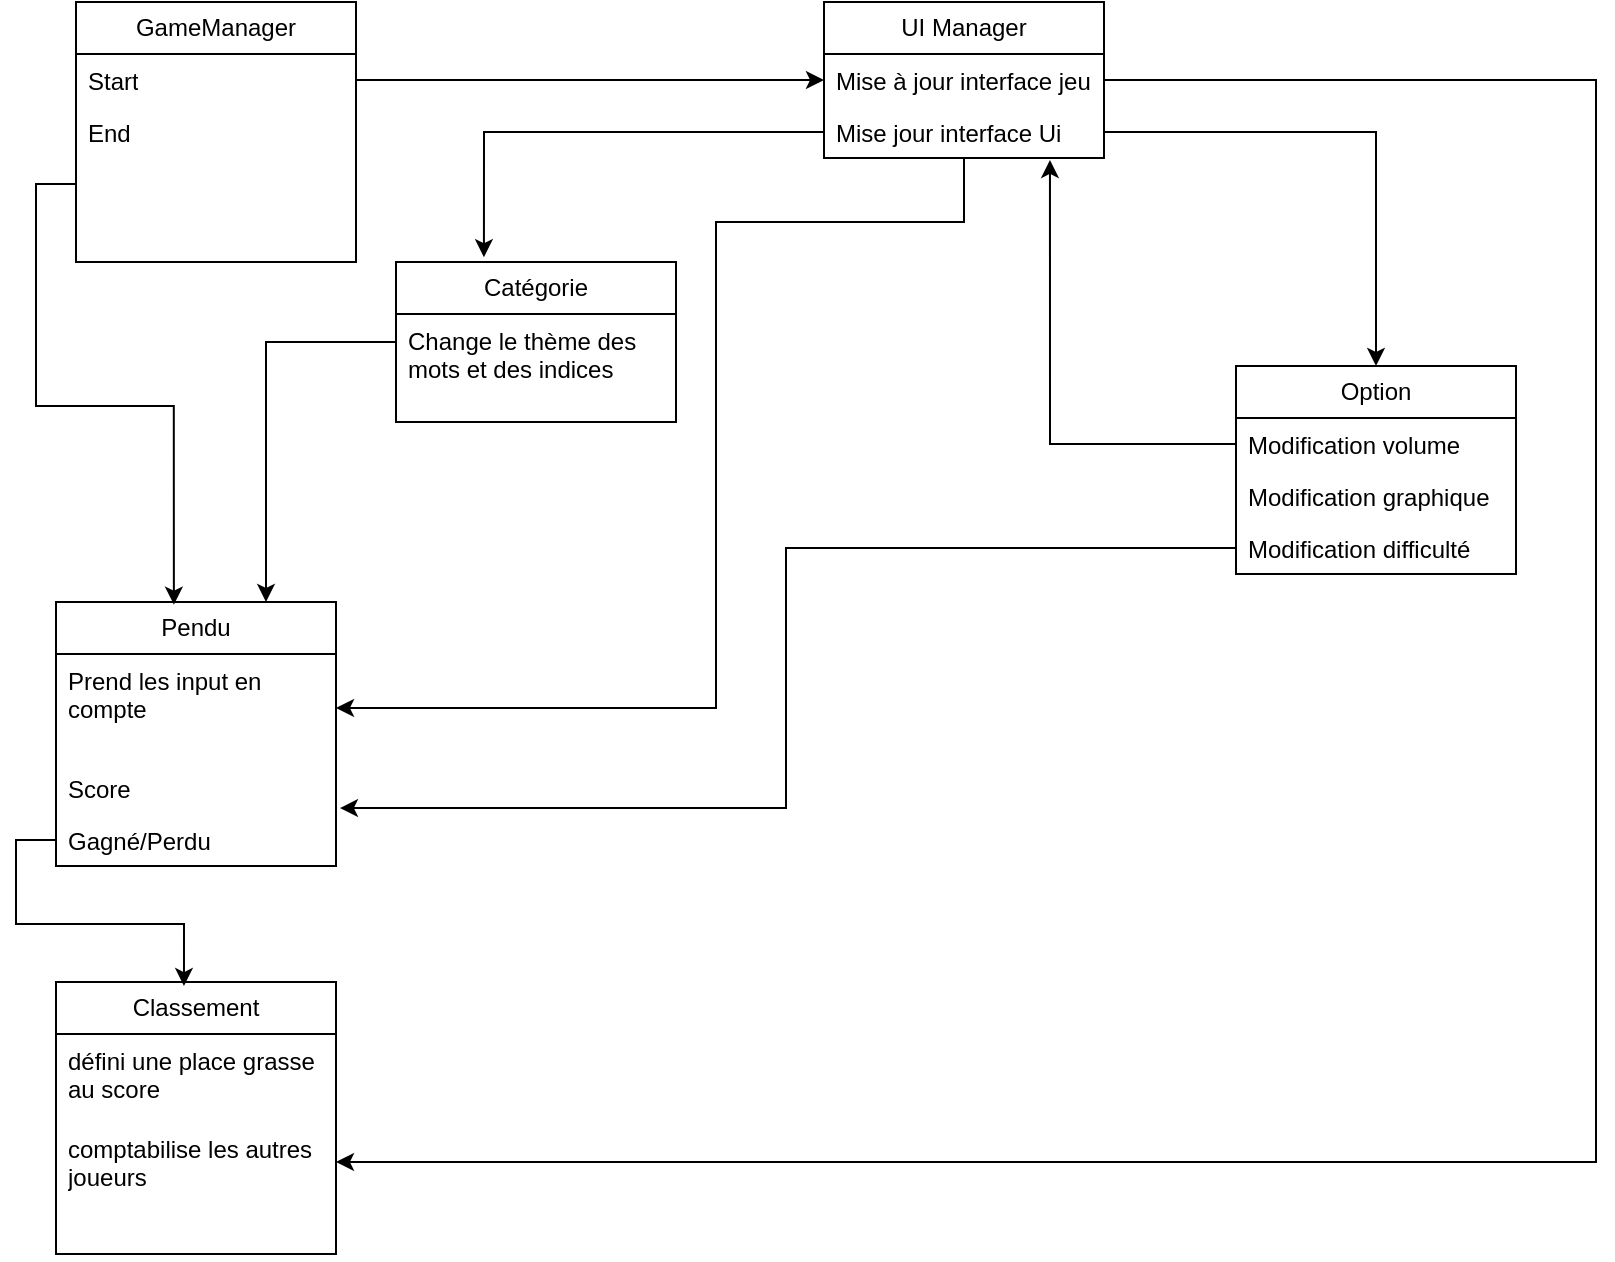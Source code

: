 <mxfile version="24.6.4" type="github">
  <diagram name="Page-1" id="pf-xBqknlcm4Sh5Qk7X0">
    <mxGraphModel dx="1393" dy="766" grid="1" gridSize="10" guides="1" tooltips="1" connect="1" arrows="1" fold="1" page="1" pageScale="1" pageWidth="827" pageHeight="1169" math="0" shadow="0">
      <root>
        <mxCell id="0" />
        <mxCell id="1" parent="0" />
        <mxCell id="hdKOSnpEBJkvAiNy6NFU-10" value="GameManager" style="swimlane;fontStyle=0;childLayout=stackLayout;horizontal=1;startSize=26;fillColor=none;horizontalStack=0;resizeParent=1;resizeParentMax=0;resizeLast=0;collapsible=1;marginBottom=0;whiteSpace=wrap;html=1;" vertex="1" parent="1">
          <mxGeometry x="40" y="20" width="140" height="130" as="geometry" />
        </mxCell>
        <mxCell id="hdKOSnpEBJkvAiNy6NFU-11" value="Start" style="text;strokeColor=none;fillColor=none;align=left;verticalAlign=top;spacingLeft=4;spacingRight=4;overflow=hidden;rotatable=0;points=[[0,0.5],[1,0.5]];portConstraint=eastwest;whiteSpace=wrap;html=1;" vertex="1" parent="hdKOSnpEBJkvAiNy6NFU-10">
          <mxGeometry y="26" width="140" height="26" as="geometry" />
        </mxCell>
        <mxCell id="hdKOSnpEBJkvAiNy6NFU-12" value="End" style="text;strokeColor=none;fillColor=none;align=left;verticalAlign=top;spacingLeft=4;spacingRight=4;overflow=hidden;rotatable=0;points=[[0,0.5],[1,0.5]];portConstraint=eastwest;whiteSpace=wrap;html=1;" vertex="1" parent="hdKOSnpEBJkvAiNy6NFU-10">
          <mxGeometry y="52" width="140" height="26" as="geometry" />
        </mxCell>
        <mxCell id="hdKOSnpEBJkvAiNy6NFU-13" value="&lt;div&gt;&lt;br&gt;&lt;/div&gt;" style="text;strokeColor=none;fillColor=none;align=left;verticalAlign=top;spacingLeft=4;spacingRight=4;overflow=hidden;rotatable=0;points=[[0,0.5],[1,0.5]];portConstraint=eastwest;whiteSpace=wrap;html=1;" vertex="1" parent="hdKOSnpEBJkvAiNy6NFU-10">
          <mxGeometry y="78" width="140" height="26" as="geometry" />
        </mxCell>
        <mxCell id="hdKOSnpEBJkvAiNy6NFU-22" value="&lt;div&gt;&lt;br&gt;&lt;/div&gt;" style="text;strokeColor=none;fillColor=none;align=left;verticalAlign=top;spacingLeft=4;spacingRight=4;overflow=hidden;rotatable=0;points=[[0,0.5],[1,0.5]];portConstraint=eastwest;whiteSpace=wrap;html=1;" vertex="1" parent="hdKOSnpEBJkvAiNy6NFU-10">
          <mxGeometry y="104" width="140" height="26" as="geometry" />
        </mxCell>
        <mxCell id="hdKOSnpEBJkvAiNy6NFU-14" value="UI Manager" style="swimlane;fontStyle=0;childLayout=stackLayout;horizontal=1;startSize=26;fillColor=none;horizontalStack=0;resizeParent=1;resizeParentMax=0;resizeLast=0;collapsible=1;marginBottom=0;whiteSpace=wrap;html=1;" vertex="1" parent="1">
          <mxGeometry x="414" y="20" width="140" height="78" as="geometry" />
        </mxCell>
        <mxCell id="hdKOSnpEBJkvAiNy6NFU-15" value="Mise à jour interface jeu" style="text;strokeColor=none;fillColor=none;align=left;verticalAlign=top;spacingLeft=4;spacingRight=4;overflow=hidden;rotatable=0;points=[[0,0.5],[1,0.5]];portConstraint=eastwest;whiteSpace=wrap;html=1;" vertex="1" parent="hdKOSnpEBJkvAiNy6NFU-14">
          <mxGeometry y="26" width="140" height="26" as="geometry" />
        </mxCell>
        <mxCell id="hdKOSnpEBJkvAiNy6NFU-17" value="Mise jour interface Ui" style="text;strokeColor=none;fillColor=none;align=left;verticalAlign=top;spacingLeft=4;spacingRight=4;overflow=hidden;rotatable=0;points=[[0,0.5],[1,0.5]];portConstraint=eastwest;whiteSpace=wrap;html=1;" vertex="1" parent="hdKOSnpEBJkvAiNy6NFU-14">
          <mxGeometry y="52" width="140" height="26" as="geometry" />
        </mxCell>
        <mxCell id="hdKOSnpEBJkvAiNy6NFU-18" value="Pendu" style="swimlane;fontStyle=0;childLayout=stackLayout;horizontal=1;startSize=26;fillColor=none;horizontalStack=0;resizeParent=1;resizeParentMax=0;resizeLast=0;collapsible=1;marginBottom=0;whiteSpace=wrap;html=1;" vertex="1" parent="1">
          <mxGeometry x="30" y="320" width="140" height="132" as="geometry" />
        </mxCell>
        <mxCell id="hdKOSnpEBJkvAiNy6NFU-19" value="Prend les input en compte" style="text;strokeColor=none;fillColor=none;align=left;verticalAlign=top;spacingLeft=4;spacingRight=4;overflow=hidden;rotatable=0;points=[[0,0.5],[1,0.5]];portConstraint=eastwest;whiteSpace=wrap;html=1;" vertex="1" parent="hdKOSnpEBJkvAiNy6NFU-18">
          <mxGeometry y="26" width="140" height="54" as="geometry" />
        </mxCell>
        <mxCell id="hdKOSnpEBJkvAiNy6NFU-20" value="Score" style="text;strokeColor=none;fillColor=none;align=left;verticalAlign=top;spacingLeft=4;spacingRight=4;overflow=hidden;rotatable=0;points=[[0,0.5],[1,0.5]];portConstraint=eastwest;whiteSpace=wrap;html=1;" vertex="1" parent="hdKOSnpEBJkvAiNy6NFU-18">
          <mxGeometry y="80" width="140" height="26" as="geometry" />
        </mxCell>
        <mxCell id="hdKOSnpEBJkvAiNy6NFU-21" value="Gagné/Perdu" style="text;strokeColor=none;fillColor=none;align=left;verticalAlign=top;spacingLeft=4;spacingRight=4;overflow=hidden;rotatable=0;points=[[0,0.5],[1,0.5]];portConstraint=eastwest;whiteSpace=wrap;html=1;" vertex="1" parent="hdKOSnpEBJkvAiNy6NFU-18">
          <mxGeometry y="106" width="140" height="26" as="geometry" />
        </mxCell>
        <mxCell id="hdKOSnpEBJkvAiNy6NFU-24" style="edgeStyle=orthogonalEdgeStyle;rounded=0;orthogonalLoop=1;jettySize=auto;html=1;entryX=0.421;entryY=0.01;entryDx=0;entryDy=0;entryPerimeter=0;" edge="1" parent="1" source="hdKOSnpEBJkvAiNy6NFU-13" target="hdKOSnpEBJkvAiNy6NFU-18">
          <mxGeometry relative="1" as="geometry" />
        </mxCell>
        <mxCell id="hdKOSnpEBJkvAiNy6NFU-29" value="Option" style="swimlane;fontStyle=0;childLayout=stackLayout;horizontal=1;startSize=26;fillColor=none;horizontalStack=0;resizeParent=1;resizeParentMax=0;resizeLast=0;collapsible=1;marginBottom=0;whiteSpace=wrap;html=1;" vertex="1" parent="1">
          <mxGeometry x="620" y="202" width="140" height="104" as="geometry" />
        </mxCell>
        <mxCell id="hdKOSnpEBJkvAiNy6NFU-30" value="Modification volume" style="text;strokeColor=none;fillColor=none;align=left;verticalAlign=top;spacingLeft=4;spacingRight=4;overflow=hidden;rotatable=0;points=[[0,0.5],[1,0.5]];portConstraint=eastwest;whiteSpace=wrap;html=1;" vertex="1" parent="hdKOSnpEBJkvAiNy6NFU-29">
          <mxGeometry y="26" width="140" height="26" as="geometry" />
        </mxCell>
        <mxCell id="hdKOSnpEBJkvAiNy6NFU-31" value="Modification graphique" style="text;strokeColor=none;fillColor=none;align=left;verticalAlign=top;spacingLeft=4;spacingRight=4;overflow=hidden;rotatable=0;points=[[0,0.5],[1,0.5]];portConstraint=eastwest;whiteSpace=wrap;html=1;" vertex="1" parent="hdKOSnpEBJkvAiNy6NFU-29">
          <mxGeometry y="52" width="140" height="26" as="geometry" />
        </mxCell>
        <mxCell id="hdKOSnpEBJkvAiNy6NFU-32" value="Modification difficulté" style="text;strokeColor=none;fillColor=none;align=left;verticalAlign=top;spacingLeft=4;spacingRight=4;overflow=hidden;rotatable=0;points=[[0,0.5],[1,0.5]];portConstraint=eastwest;whiteSpace=wrap;html=1;" vertex="1" parent="hdKOSnpEBJkvAiNy6NFU-29">
          <mxGeometry y="78" width="140" height="26" as="geometry" />
        </mxCell>
        <mxCell id="hdKOSnpEBJkvAiNy6NFU-34" style="edgeStyle=orthogonalEdgeStyle;rounded=0;orthogonalLoop=1;jettySize=auto;html=1;entryX=0.5;entryY=0;entryDx=0;entryDy=0;" edge="1" parent="1" source="hdKOSnpEBJkvAiNy6NFU-17" target="hdKOSnpEBJkvAiNy6NFU-29">
          <mxGeometry relative="1" as="geometry" />
        </mxCell>
        <mxCell id="hdKOSnpEBJkvAiNy6NFU-35" style="edgeStyle=orthogonalEdgeStyle;rounded=0;orthogonalLoop=1;jettySize=auto;html=1;exitX=1;exitY=0.5;exitDx=0;exitDy=0;entryX=0;entryY=0.5;entryDx=0;entryDy=0;" edge="1" parent="1" source="hdKOSnpEBJkvAiNy6NFU-11" target="hdKOSnpEBJkvAiNy6NFU-15">
          <mxGeometry relative="1" as="geometry" />
        </mxCell>
        <mxCell id="hdKOSnpEBJkvAiNy6NFU-36" value="Classement" style="swimlane;fontStyle=0;childLayout=stackLayout;horizontal=1;startSize=26;fillColor=none;horizontalStack=0;resizeParent=1;resizeParentMax=0;resizeLast=0;collapsible=1;marginBottom=0;whiteSpace=wrap;html=1;" vertex="1" parent="1">
          <mxGeometry x="30" y="510" width="140" height="136" as="geometry" />
        </mxCell>
        <mxCell id="hdKOSnpEBJkvAiNy6NFU-37" value="défini une place grasse au score" style="text;strokeColor=none;fillColor=none;align=left;verticalAlign=top;spacingLeft=4;spacingRight=4;overflow=hidden;rotatable=0;points=[[0,0.5],[1,0.5]];portConstraint=eastwest;whiteSpace=wrap;html=1;" vertex="1" parent="hdKOSnpEBJkvAiNy6NFU-36">
          <mxGeometry y="26" width="140" height="44" as="geometry" />
        </mxCell>
        <mxCell id="hdKOSnpEBJkvAiNy6NFU-38" value="comptabilise les autres joueurs" style="text;strokeColor=none;fillColor=none;align=left;verticalAlign=top;spacingLeft=4;spacingRight=4;overflow=hidden;rotatable=0;points=[[0,0.5],[1,0.5]];portConstraint=eastwest;whiteSpace=wrap;html=1;" vertex="1" parent="hdKOSnpEBJkvAiNy6NFU-36">
          <mxGeometry y="70" width="140" height="40" as="geometry" />
        </mxCell>
        <mxCell id="hdKOSnpEBJkvAiNy6NFU-39" value="&lt;div&gt;&lt;br&gt;&lt;/div&gt;" style="text;strokeColor=none;fillColor=none;align=left;verticalAlign=top;spacingLeft=4;spacingRight=4;overflow=hidden;rotatable=0;points=[[0,0.5],[1,0.5]];portConstraint=eastwest;whiteSpace=wrap;html=1;" vertex="1" parent="hdKOSnpEBJkvAiNy6NFU-36">
          <mxGeometry y="110" width="140" height="26" as="geometry" />
        </mxCell>
        <mxCell id="hdKOSnpEBJkvAiNy6NFU-49" style="edgeStyle=orthogonalEdgeStyle;rounded=0;orthogonalLoop=1;jettySize=auto;html=1;entryX=0.75;entryY=0;entryDx=0;entryDy=0;" edge="1" parent="1" source="hdKOSnpEBJkvAiNy6NFU-40" target="hdKOSnpEBJkvAiNy6NFU-18">
          <mxGeometry relative="1" as="geometry" />
        </mxCell>
        <mxCell id="hdKOSnpEBJkvAiNy6NFU-40" value="Catégorie" style="swimlane;fontStyle=0;childLayout=stackLayout;horizontal=1;startSize=26;fillColor=none;horizontalStack=0;resizeParent=1;resizeParentMax=0;resizeLast=0;collapsible=1;marginBottom=0;whiteSpace=wrap;html=1;" vertex="1" parent="1">
          <mxGeometry x="200" y="150" width="140" height="80" as="geometry" />
        </mxCell>
        <mxCell id="hdKOSnpEBJkvAiNy6NFU-41" value="Change le thème des mots et des indices" style="text;strokeColor=none;fillColor=none;align=left;verticalAlign=top;spacingLeft=4;spacingRight=4;overflow=hidden;rotatable=0;points=[[0,0.5],[1,0.5]];portConstraint=eastwest;whiteSpace=wrap;html=1;" vertex="1" parent="hdKOSnpEBJkvAiNy6NFU-40">
          <mxGeometry y="26" width="140" height="54" as="geometry" />
        </mxCell>
        <mxCell id="hdKOSnpEBJkvAiNy6NFU-48" style="edgeStyle=orthogonalEdgeStyle;rounded=0;orthogonalLoop=1;jettySize=auto;html=1;exitX=0;exitY=0.5;exitDx=0;exitDy=0;entryX=0.314;entryY=-0.03;entryDx=0;entryDy=0;entryPerimeter=0;" edge="1" parent="1" source="hdKOSnpEBJkvAiNy6NFU-17" target="hdKOSnpEBJkvAiNy6NFU-40">
          <mxGeometry relative="1" as="geometry" />
        </mxCell>
        <mxCell id="hdKOSnpEBJkvAiNy6NFU-50" style="edgeStyle=orthogonalEdgeStyle;rounded=0;orthogonalLoop=1;jettySize=auto;html=1;entryX=1.014;entryY=0.885;entryDx=0;entryDy=0;entryPerimeter=0;" edge="1" parent="1" source="hdKOSnpEBJkvAiNy6NFU-32" target="hdKOSnpEBJkvAiNy6NFU-20">
          <mxGeometry relative="1" as="geometry" />
        </mxCell>
        <mxCell id="hdKOSnpEBJkvAiNy6NFU-51" style="edgeStyle=orthogonalEdgeStyle;rounded=0;orthogonalLoop=1;jettySize=auto;html=1;entryX=0.457;entryY=0.015;entryDx=0;entryDy=0;entryPerimeter=0;" edge="1" parent="1" source="hdKOSnpEBJkvAiNy6NFU-21" target="hdKOSnpEBJkvAiNy6NFU-36">
          <mxGeometry relative="1" as="geometry" />
        </mxCell>
        <mxCell id="hdKOSnpEBJkvAiNy6NFU-52" style="edgeStyle=orthogonalEdgeStyle;rounded=0;orthogonalLoop=1;jettySize=auto;html=1;exitX=0;exitY=0.5;exitDx=0;exitDy=0;entryX=0.807;entryY=1.038;entryDx=0;entryDy=0;entryPerimeter=0;" edge="1" parent="1" source="hdKOSnpEBJkvAiNy6NFU-30" target="hdKOSnpEBJkvAiNy6NFU-17">
          <mxGeometry relative="1" as="geometry" />
        </mxCell>
        <mxCell id="hdKOSnpEBJkvAiNy6NFU-54" style="edgeStyle=orthogonalEdgeStyle;rounded=0;orthogonalLoop=1;jettySize=auto;html=1;entryX=1;entryY=0.5;entryDx=0;entryDy=0;" edge="1" parent="1" source="hdKOSnpEBJkvAiNy6NFU-17" target="hdKOSnpEBJkvAiNy6NFU-19">
          <mxGeometry relative="1" as="geometry">
            <Array as="points">
              <mxPoint x="484" y="130" />
              <mxPoint x="360" y="130" />
              <mxPoint x="360" y="373" />
            </Array>
          </mxGeometry>
        </mxCell>
        <mxCell id="hdKOSnpEBJkvAiNy6NFU-55" style="edgeStyle=orthogonalEdgeStyle;rounded=0;orthogonalLoop=1;jettySize=auto;html=1;entryX=1;entryY=0.5;entryDx=0;entryDy=0;" edge="1" parent="1" source="hdKOSnpEBJkvAiNy6NFU-15" target="hdKOSnpEBJkvAiNy6NFU-38">
          <mxGeometry relative="1" as="geometry">
            <Array as="points">
              <mxPoint x="800" y="59" />
              <mxPoint x="800" y="600" />
            </Array>
          </mxGeometry>
        </mxCell>
      </root>
    </mxGraphModel>
  </diagram>
</mxfile>
